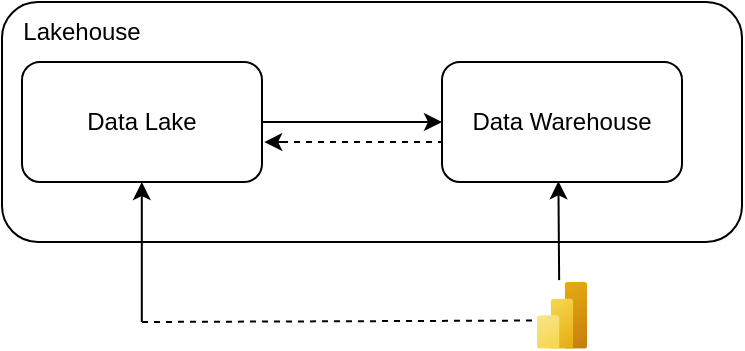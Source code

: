 <mxfile version="26.1.1">
  <diagram name="Strona-1" id="nRU1vdELuA-C4XG8NBDl">
    <mxGraphModel dx="475" dy="262" grid="1" gridSize="10" guides="1" tooltips="1" connect="1" arrows="1" fold="1" page="1" pageScale="1" pageWidth="827" pageHeight="1169" math="0" shadow="0">
      <root>
        <mxCell id="0" />
        <mxCell id="1" parent="0" />
        <mxCell id="e8Wx1pwEWIAAjc4wzvPc-11" value="" style="rounded=1;whiteSpace=wrap;html=1;" vertex="1" parent="1">
          <mxGeometry x="160" y="240" width="370" height="120" as="geometry" />
        </mxCell>
        <mxCell id="e8Wx1pwEWIAAjc4wzvPc-3" value="" style="edgeStyle=orthogonalEdgeStyle;rounded=0;orthogonalLoop=1;jettySize=auto;html=1;" edge="1" parent="1" source="e8Wx1pwEWIAAjc4wzvPc-1" target="e8Wx1pwEWIAAjc4wzvPc-2">
          <mxGeometry relative="1" as="geometry" />
        </mxCell>
        <mxCell id="e8Wx1pwEWIAAjc4wzvPc-1" value="Data Lake" style="rounded=1;whiteSpace=wrap;html=1;" vertex="1" parent="1">
          <mxGeometry x="170" y="270" width="120" height="60" as="geometry" />
        </mxCell>
        <mxCell id="e8Wx1pwEWIAAjc4wzvPc-2" value="Data Warehouse" style="rounded=1;whiteSpace=wrap;html=1;" vertex="1" parent="1">
          <mxGeometry x="380" y="270" width="120" height="60" as="geometry" />
        </mxCell>
        <mxCell id="e8Wx1pwEWIAAjc4wzvPc-5" value="" style="endArrow=none;dashed=1;html=1;rounded=0;" edge="1" parent="1">
          <mxGeometry width="50" height="50" relative="1" as="geometry">
            <mxPoint x="300" y="310" as="sourcePoint" />
            <mxPoint x="380" y="310" as="targetPoint" />
          </mxGeometry>
        </mxCell>
        <mxCell id="e8Wx1pwEWIAAjc4wzvPc-6" value="" style="endArrow=classic;html=1;rounded=0;entryX=1.009;entryY=0.667;entryDx=0;entryDy=0;entryPerimeter=0;" edge="1" parent="1" target="e8Wx1pwEWIAAjc4wzvPc-1">
          <mxGeometry width="50" height="50" relative="1" as="geometry">
            <mxPoint x="300" y="310" as="sourcePoint" />
            <mxPoint x="370" y="340" as="targetPoint" />
          </mxGeometry>
        </mxCell>
        <mxCell id="e8Wx1pwEWIAAjc4wzvPc-7" value="" style="image;aspect=fixed;html=1;points=[];align=center;fontSize=12;image=img/lib/azure2/analytics/Power_BI_Embedded.svg;" vertex="1" parent="1">
          <mxGeometry x="427.5" y="380" width="25" height="33.33" as="geometry" />
        </mxCell>
        <mxCell id="e8Wx1pwEWIAAjc4wzvPc-8" value="" style="endArrow=classic;html=1;rounded=0;entryX=0.485;entryY=0.994;entryDx=0;entryDy=0;entryPerimeter=0;exitX=0.443;exitY=-0.028;exitDx=0;exitDy=0;exitPerimeter=0;" edge="1" parent="1" source="e8Wx1pwEWIAAjc4wzvPc-7" target="e8Wx1pwEWIAAjc4wzvPc-2">
          <mxGeometry width="50" height="50" relative="1" as="geometry">
            <mxPoint x="320" y="410" as="sourcePoint" />
            <mxPoint x="370" y="360" as="targetPoint" />
          </mxGeometry>
        </mxCell>
        <mxCell id="e8Wx1pwEWIAAjc4wzvPc-9" value="" style="endArrow=classic;html=1;rounded=0;entryX=0.5;entryY=1;entryDx=0;entryDy=0;" edge="1" parent="1">
          <mxGeometry width="50" height="50" relative="1" as="geometry">
            <mxPoint x="229.9" y="400" as="sourcePoint" />
            <mxPoint x="229.9" y="330" as="targetPoint" />
          </mxGeometry>
        </mxCell>
        <mxCell id="e8Wx1pwEWIAAjc4wzvPc-10" value="" style="endArrow=none;dashed=1;html=1;rounded=0;entryX=0.02;entryY=0.578;entryDx=0;entryDy=0;entryPerimeter=0;" edge="1" parent="1" target="e8Wx1pwEWIAAjc4wzvPc-7">
          <mxGeometry width="50" height="50" relative="1" as="geometry">
            <mxPoint x="230" y="400" as="sourcePoint" />
            <mxPoint x="280" y="350" as="targetPoint" />
          </mxGeometry>
        </mxCell>
        <mxCell id="e8Wx1pwEWIAAjc4wzvPc-12" value="Lakehouse" style="text;html=1;align=center;verticalAlign=middle;whiteSpace=wrap;rounded=0;" vertex="1" parent="1">
          <mxGeometry x="170" y="240" width="60" height="30" as="geometry" />
        </mxCell>
      </root>
    </mxGraphModel>
  </diagram>
</mxfile>

